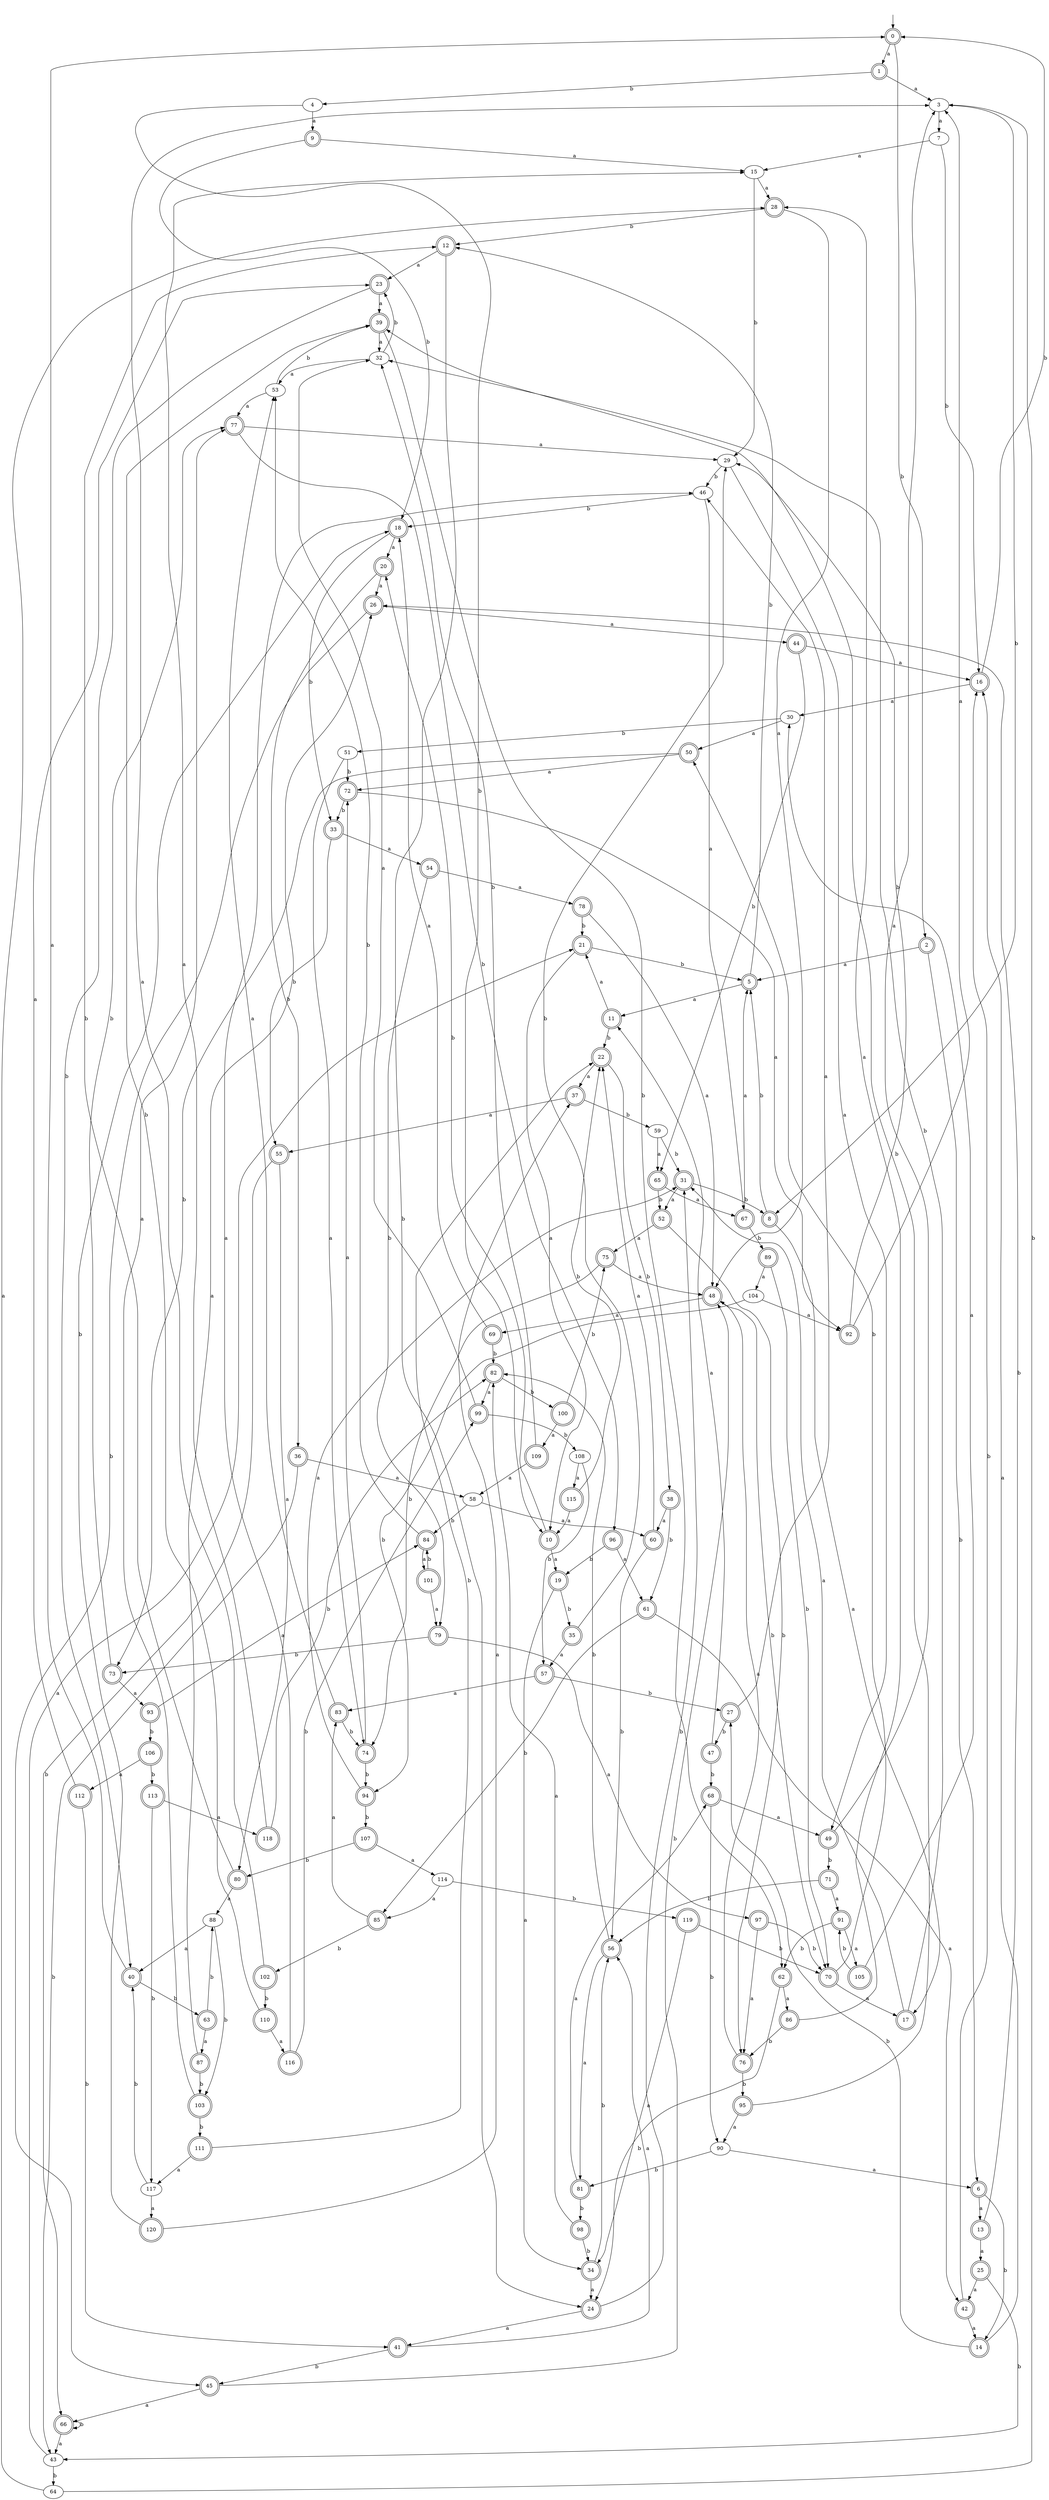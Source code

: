 digraph RandomDFA {
  __start0 [label="", shape=none];
  __start0 -> 0 [label=""];
  0 [shape=circle] [shape=doublecircle]
  0 -> 1 [label="a"]
  0 -> 2 [label="b"]
  1 [shape=doublecircle]
  1 -> 3 [label="a"]
  1 -> 4 [label="b"]
  2 [shape=doublecircle]
  2 -> 5 [label="a"]
  2 -> 6 [label="b"]
  3
  3 -> 7 [label="a"]
  3 -> 8 [label="b"]
  4
  4 -> 9 [label="a"]
  4 -> 10 [label="b"]
  5 [shape=doublecircle]
  5 -> 11 [label="a"]
  5 -> 12 [label="b"]
  6 [shape=doublecircle]
  6 -> 13 [label="a"]
  6 -> 14 [label="b"]
  7
  7 -> 15 [label="a"]
  7 -> 16 [label="b"]
  8 [shape=doublecircle]
  8 -> 17 [label="a"]
  8 -> 5 [label="b"]
  9 [shape=doublecircle]
  9 -> 15 [label="a"]
  9 -> 18 [label="b"]
  10 [shape=doublecircle]
  10 -> 19 [label="a"]
  10 -> 20 [label="b"]
  11 [shape=doublecircle]
  11 -> 21 [label="a"]
  11 -> 22 [label="b"]
  12 [shape=doublecircle]
  12 -> 23 [label="a"]
  12 -> 24 [label="b"]
  13 [shape=doublecircle]
  13 -> 25 [label="a"]
  13 -> 26 [label="b"]
  14 [shape=doublecircle]
  14 -> 16 [label="a"]
  14 -> 27 [label="b"]
  15
  15 -> 28 [label="a"]
  15 -> 29 [label="b"]
  16 [shape=doublecircle]
  16 -> 30 [label="a"]
  16 -> 0 [label="b"]
  17 [shape=doublecircle]
  17 -> 31 [label="a"]
  17 -> 32 [label="b"]
  18 [shape=doublecircle]
  18 -> 20 [label="a"]
  18 -> 33 [label="b"]
  19 [shape=doublecircle]
  19 -> 34 [label="a"]
  19 -> 35 [label="b"]
  20 [shape=doublecircle]
  20 -> 26 [label="a"]
  20 -> 36 [label="b"]
  21 [shape=doublecircle]
  21 -> 10 [label="a"]
  21 -> 5 [label="b"]
  22 [shape=doublecircle]
  22 -> 37 [label="a"]
  22 -> 38 [label="b"]
  23 [shape=doublecircle]
  23 -> 39 [label="a"]
  23 -> 40 [label="b"]
  24 [shape=doublecircle]
  24 -> 41 [label="a"]
  24 -> 31 [label="b"]
  25 [shape=doublecircle]
  25 -> 42 [label="a"]
  25 -> 43 [label="b"]
  26 [shape=doublecircle]
  26 -> 44 [label="a"]
  26 -> 45 [label="b"]
  27 [shape=doublecircle]
  27 -> 46 [label="a"]
  27 -> 47 [label="b"]
  28 [shape=doublecircle]
  28 -> 48 [label="a"]
  28 -> 12 [label="b"]
  29
  29 -> 49 [label="a"]
  29 -> 46 [label="b"]
  30
  30 -> 50 [label="a"]
  30 -> 51 [label="b"]
  31 [shape=doublecircle]
  31 -> 52 [label="a"]
  31 -> 8 [label="b"]
  32
  32 -> 53 [label="a"]
  32 -> 23 [label="b"]
  33 [shape=doublecircle]
  33 -> 54 [label="a"]
  33 -> 55 [label="b"]
  34 [shape=doublecircle]
  34 -> 24 [label="a"]
  34 -> 56 [label="b"]
  35 [shape=doublecircle]
  35 -> 57 [label="a"]
  35 -> 29 [label="b"]
  36 [shape=doublecircle]
  36 -> 58 [label="a"]
  36 -> 43 [label="b"]
  37 [shape=doublecircle]
  37 -> 55 [label="a"]
  37 -> 59 [label="b"]
  38 [shape=doublecircle]
  38 -> 60 [label="a"]
  38 -> 61 [label="b"]
  39 [shape=doublecircle]
  39 -> 32 [label="a"]
  39 -> 62 [label="b"]
  40 [shape=doublecircle]
  40 -> 0 [label="a"]
  40 -> 63 [label="b"]
  41 [shape=doublecircle]
  41 -> 56 [label="a"]
  41 -> 45 [label="b"]
  42 [shape=doublecircle]
  42 -> 14 [label="a"]
  42 -> 16 [label="b"]
  43
  43 -> 21 [label="a"]
  43 -> 64 [label="b"]
  44 [shape=doublecircle]
  44 -> 16 [label="a"]
  44 -> 65 [label="b"]
  45 [shape=doublecircle]
  45 -> 66 [label="a"]
  45 -> 48 [label="b"]
  46
  46 -> 67 [label="a"]
  46 -> 18 [label="b"]
  47 [shape=doublecircle]
  47 -> 11 [label="a"]
  47 -> 68 [label="b"]
  48 [shape=doublecircle]
  48 -> 69 [label="a"]
  48 -> 70 [label="b"]
  49 [shape=doublecircle]
  49 -> 3 [label="a"]
  49 -> 71 [label="b"]
  50 [shape=doublecircle]
  50 -> 72 [label="a"]
  50 -> 73 [label="b"]
  51
  51 -> 74 [label="a"]
  51 -> 72 [label="b"]
  52 [shape=doublecircle]
  52 -> 75 [label="a"]
  52 -> 76 [label="b"]
  53
  53 -> 77 [label="a"]
  53 -> 39 [label="b"]
  54 [shape=doublecircle]
  54 -> 78 [label="a"]
  54 -> 79 [label="b"]
  55 [shape=doublecircle]
  55 -> 80 [label="a"]
  55 -> 66 [label="b"]
  56 [shape=doublecircle]
  56 -> 81 [label="a"]
  56 -> 82 [label="b"]
  57 [shape=doublecircle]
  57 -> 83 [label="a"]
  57 -> 27 [label="b"]
  58
  58 -> 60 [label="a"]
  58 -> 84 [label="b"]
  59
  59 -> 65 [label="a"]
  59 -> 31 [label="b"]
  60 [shape=doublecircle]
  60 -> 22 [label="a"]
  60 -> 56 [label="b"]
  61 [shape=doublecircle]
  61 -> 42 [label="a"]
  61 -> 85 [label="b"]
  62 [shape=doublecircle]
  62 -> 86 [label="a"]
  62 -> 24 [label="b"]
  63 [shape=doublecircle]
  63 -> 87 [label="a"]
  63 -> 88 [label="b"]
  64
  64 -> 28 [label="a"]
  64 -> 3 [label="b"]
  65 [shape=doublecircle]
  65 -> 67 [label="a"]
  65 -> 52 [label="b"]
  66 [shape=doublecircle]
  66 -> 43 [label="a"]
  66 -> 66 [label="b"]
  67 [shape=doublecircle]
  67 -> 5 [label="a"]
  67 -> 89 [label="b"]
  68 [shape=doublecircle]
  68 -> 49 [label="a"]
  68 -> 90 [label="b"]
  69 [shape=doublecircle]
  69 -> 18 [label="a"]
  69 -> 82 [label="b"]
  70 [shape=doublecircle]
  70 -> 17 [label="a"]
  70 -> 50 [label="b"]
  71 [shape=doublecircle]
  71 -> 91 [label="a"]
  71 -> 56 [label="b"]
  72 [shape=doublecircle]
  72 -> 92 [label="a"]
  72 -> 33 [label="b"]
  73 [shape=doublecircle]
  73 -> 93 [label="a"]
  73 -> 77 [label="b"]
  74 [shape=doublecircle]
  74 -> 72 [label="a"]
  74 -> 94 [label="b"]
  75 [shape=doublecircle]
  75 -> 48 [label="a"]
  75 -> 74 [label="b"]
  76 [shape=doublecircle]
  76 -> 48 [label="a"]
  76 -> 95 [label="b"]
  77 [shape=doublecircle]
  77 -> 29 [label="a"]
  77 -> 96 [label="b"]
  78 [shape=doublecircle]
  78 -> 48 [label="a"]
  78 -> 21 [label="b"]
  79 [shape=doublecircle]
  79 -> 97 [label="a"]
  79 -> 73 [label="b"]
  80 [shape=doublecircle]
  80 -> 88 [label="a"]
  80 -> 12 [label="b"]
  81 [shape=doublecircle]
  81 -> 68 [label="a"]
  81 -> 98 [label="b"]
  82 [shape=doublecircle]
  82 -> 99 [label="a"]
  82 -> 100 [label="b"]
  83 [shape=doublecircle]
  83 -> 53 [label="a"]
  83 -> 74 [label="b"]
  84 [shape=doublecircle]
  84 -> 101 [label="a"]
  84 -> 53 [label="b"]
  85 [shape=doublecircle]
  85 -> 83 [label="a"]
  85 -> 102 [label="b"]
  86 [shape=doublecircle]
  86 -> 28 [label="a"]
  86 -> 76 [label="b"]
  87 [shape=doublecircle]
  87 -> 26 [label="a"]
  87 -> 103 [label="b"]
  88
  88 -> 40 [label="a"]
  88 -> 103 [label="b"]
  89 [shape=doublecircle]
  89 -> 104 [label="a"]
  89 -> 70 [label="b"]
  90
  90 -> 6 [label="a"]
  90 -> 81 [label="b"]
  91 [shape=doublecircle]
  91 -> 105 [label="a"]
  91 -> 62 [label="b"]
  92 [shape=doublecircle]
  92 -> 3 [label="a"]
  92 -> 29 [label="b"]
  93 [shape=doublecircle]
  93 -> 84 [label="a"]
  93 -> 106 [label="b"]
  94 [shape=doublecircle]
  94 -> 31 [label="a"]
  94 -> 107 [label="b"]
  95 [shape=doublecircle]
  95 -> 90 [label="a"]
  95 -> 39 [label="b"]
  96 [shape=doublecircle]
  96 -> 61 [label="a"]
  96 -> 19 [label="b"]
  97 [shape=doublecircle]
  97 -> 76 [label="a"]
  97 -> 70 [label="b"]
  98 [shape=doublecircle]
  98 -> 82 [label="a"]
  98 -> 34 [label="b"]
  99 [shape=doublecircle]
  99 -> 32 [label="a"]
  99 -> 108 [label="b"]
  100 [shape=doublecircle]
  100 -> 109 [label="a"]
  100 -> 75 [label="b"]
  101 [shape=doublecircle]
  101 -> 79 [label="a"]
  101 -> 84 [label="b"]
  102 [shape=doublecircle]
  102 -> 3 [label="a"]
  102 -> 110 [label="b"]
  103 [shape=doublecircle]
  103 -> 77 [label="a"]
  103 -> 111 [label="b"]
  104
  104 -> 92 [label="a"]
  104 -> 94 [label="b"]
  105 [shape=doublecircle]
  105 -> 30 [label="a"]
  105 -> 91 [label="b"]
  106 [shape=doublecircle]
  106 -> 112 [label="a"]
  106 -> 113 [label="b"]
  107 [shape=doublecircle]
  107 -> 114 [label="a"]
  107 -> 80 [label="b"]
  108
  108 -> 115 [label="a"]
  108 -> 57 [label="b"]
  109 [shape=doublecircle]
  109 -> 58 [label="a"]
  109 -> 32 [label="b"]
  110 [shape=doublecircle]
  110 -> 116 [label="a"]
  110 -> 39 [label="b"]
  111 [shape=doublecircle]
  111 -> 117 [label="a"]
  111 -> 22 [label="b"]
  112 [shape=doublecircle]
  112 -> 23 [label="a"]
  112 -> 41 [label="b"]
  113 [shape=doublecircle]
  113 -> 118 [label="a"]
  113 -> 117 [label="b"]
  114
  114 -> 85 [label="a"]
  114 -> 119 [label="b"]
  115 [shape=doublecircle]
  115 -> 10 [label="a"]
  115 -> 22 [label="b"]
  116 [shape=doublecircle]
  116 -> 46 [label="a"]
  116 -> 99 [label="b"]
  117
  117 -> 120 [label="a"]
  117 -> 40 [label="b"]
  118 [shape=doublecircle]
  118 -> 15 [label="a"]
  118 -> 82 [label="b"]
  119 [shape=doublecircle]
  119 -> 34 [label="a"]
  119 -> 70 [label="b"]
  120 [shape=doublecircle]
  120 -> 37 [label="a"]
  120 -> 18 [label="b"]
}
